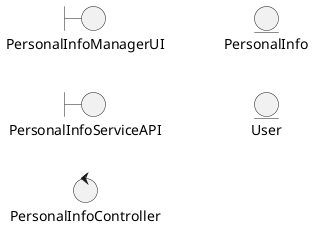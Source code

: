 @startuml
boundary PersonalInfoManagerUI
boundary PersonalInfoServiceAPI

control PersonalInfoController

entity PersonalInfo
entity User

left to right direction
@enduml